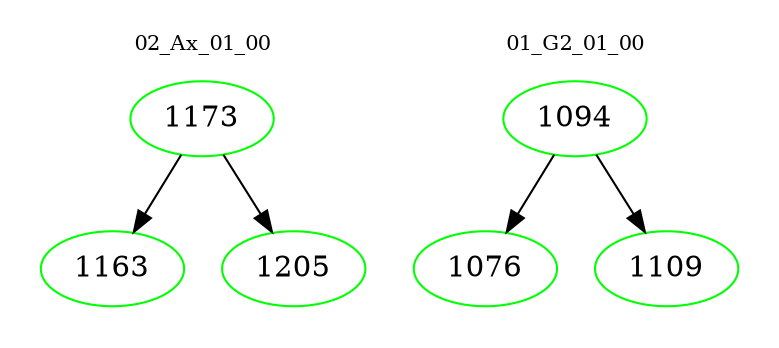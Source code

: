 digraph{
subgraph cluster_0 {
color = white
label = "02_Ax_01_00";
fontsize=10;
T0_1173 [label="1173", color="green"]
T0_1173 -> T0_1163 [color="black"]
T0_1163 [label="1163", color="green"]
T0_1173 -> T0_1205 [color="black"]
T0_1205 [label="1205", color="green"]
}
subgraph cluster_1 {
color = white
label = "01_G2_01_00";
fontsize=10;
T1_1094 [label="1094", color="green"]
T1_1094 -> T1_1076 [color="black"]
T1_1076 [label="1076", color="green"]
T1_1094 -> T1_1109 [color="black"]
T1_1109 [label="1109", color="green"]
}
}
